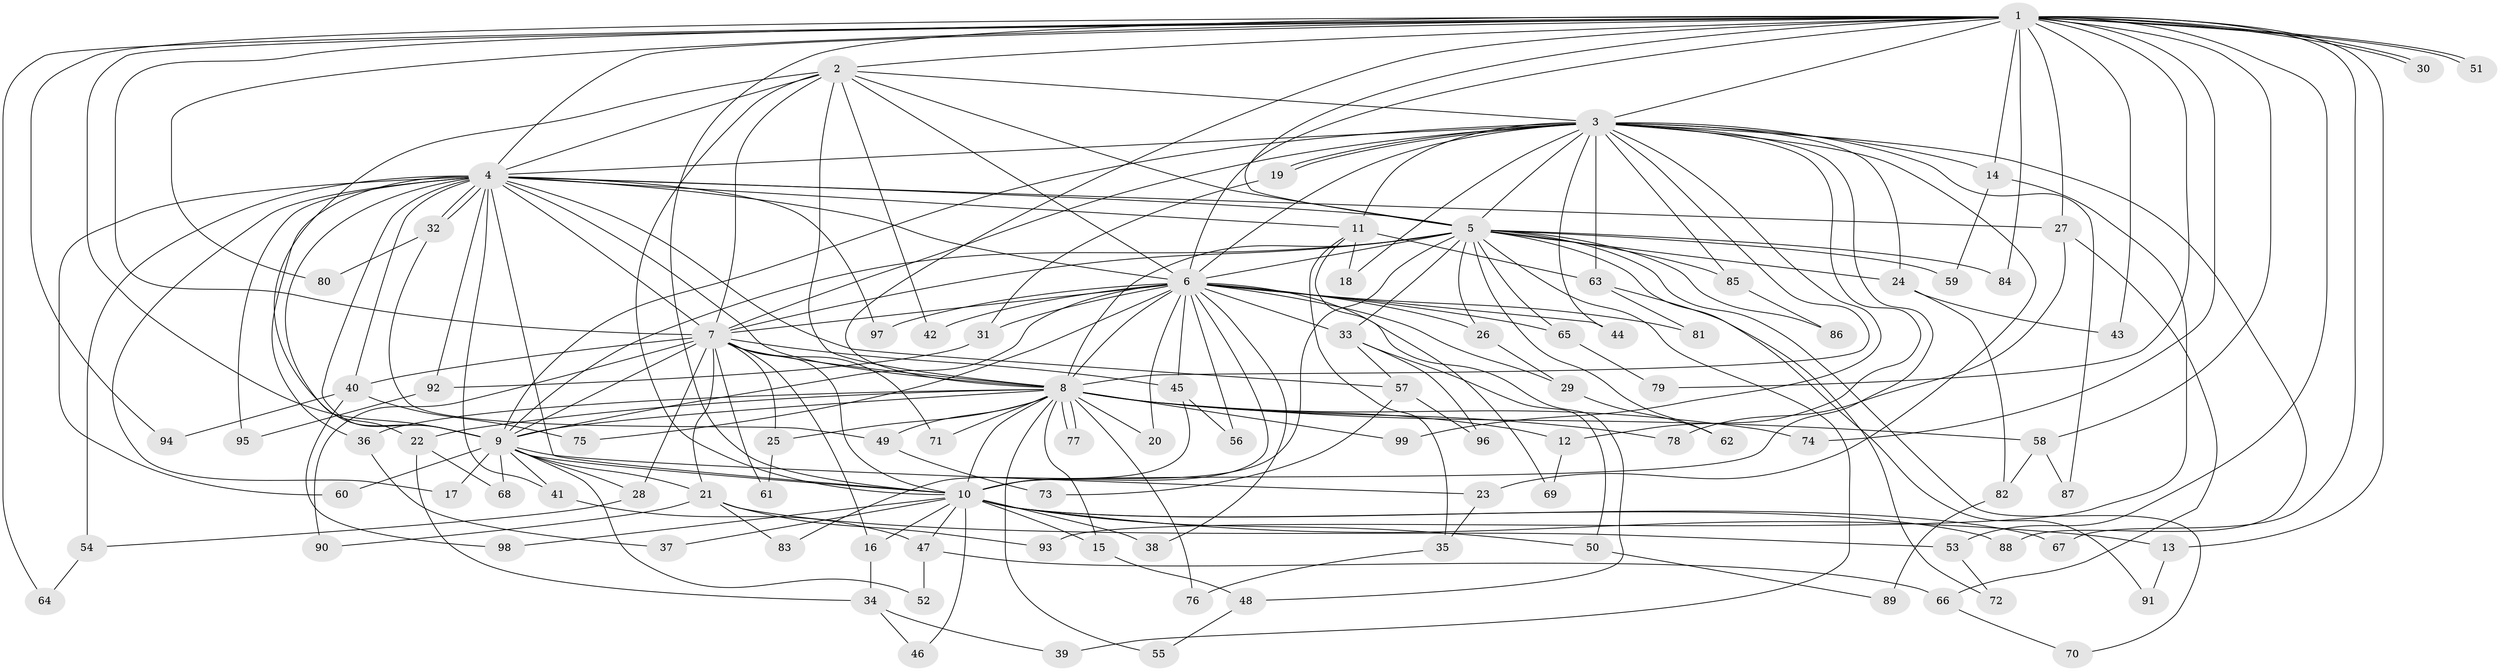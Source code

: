 // Generated by graph-tools (version 1.1) at 2025/46/03/09/25 04:46:17]
// undirected, 99 vertices, 223 edges
graph export_dot {
graph [start="1"]
  node [color=gray90,style=filled];
  1;
  2;
  3;
  4;
  5;
  6;
  7;
  8;
  9;
  10;
  11;
  12;
  13;
  14;
  15;
  16;
  17;
  18;
  19;
  20;
  21;
  22;
  23;
  24;
  25;
  26;
  27;
  28;
  29;
  30;
  31;
  32;
  33;
  34;
  35;
  36;
  37;
  38;
  39;
  40;
  41;
  42;
  43;
  44;
  45;
  46;
  47;
  48;
  49;
  50;
  51;
  52;
  53;
  54;
  55;
  56;
  57;
  58;
  59;
  60;
  61;
  62;
  63;
  64;
  65;
  66;
  67;
  68;
  69;
  70;
  71;
  72;
  73;
  74;
  75;
  76;
  77;
  78;
  79;
  80;
  81;
  82;
  83;
  84;
  85;
  86;
  87;
  88;
  89;
  90;
  91;
  92;
  93;
  94;
  95;
  96;
  97;
  98;
  99;
  1 -- 2;
  1 -- 3;
  1 -- 4;
  1 -- 5;
  1 -- 6;
  1 -- 7;
  1 -- 8;
  1 -- 9;
  1 -- 10;
  1 -- 13;
  1 -- 14;
  1 -- 27;
  1 -- 30;
  1 -- 30;
  1 -- 43;
  1 -- 51;
  1 -- 51;
  1 -- 53;
  1 -- 58;
  1 -- 64;
  1 -- 67;
  1 -- 74;
  1 -- 79;
  1 -- 80;
  1 -- 84;
  1 -- 94;
  2 -- 3;
  2 -- 4;
  2 -- 5;
  2 -- 6;
  2 -- 7;
  2 -- 8;
  2 -- 9;
  2 -- 10;
  2 -- 42;
  3 -- 4;
  3 -- 5;
  3 -- 6;
  3 -- 7;
  3 -- 8;
  3 -- 9;
  3 -- 10;
  3 -- 11;
  3 -- 12;
  3 -- 14;
  3 -- 18;
  3 -- 19;
  3 -- 19;
  3 -- 23;
  3 -- 24;
  3 -- 44;
  3 -- 63;
  3 -- 85;
  3 -- 87;
  3 -- 88;
  3 -- 99;
  4 -- 5;
  4 -- 6;
  4 -- 7;
  4 -- 8;
  4 -- 9;
  4 -- 10;
  4 -- 11;
  4 -- 17;
  4 -- 22;
  4 -- 27;
  4 -- 32;
  4 -- 32;
  4 -- 36;
  4 -- 40;
  4 -- 41;
  4 -- 54;
  4 -- 57;
  4 -- 60;
  4 -- 92;
  4 -- 95;
  4 -- 97;
  5 -- 6;
  5 -- 7;
  5 -- 8;
  5 -- 9;
  5 -- 10;
  5 -- 24;
  5 -- 26;
  5 -- 33;
  5 -- 39;
  5 -- 59;
  5 -- 62;
  5 -- 65;
  5 -- 70;
  5 -- 84;
  5 -- 85;
  5 -- 86;
  5 -- 91;
  6 -- 7;
  6 -- 8;
  6 -- 9;
  6 -- 10;
  6 -- 20;
  6 -- 26;
  6 -- 29;
  6 -- 31;
  6 -- 33;
  6 -- 38;
  6 -- 42;
  6 -- 44;
  6 -- 45;
  6 -- 48;
  6 -- 56;
  6 -- 65;
  6 -- 75;
  6 -- 81;
  6 -- 97;
  7 -- 8;
  7 -- 9;
  7 -- 10;
  7 -- 16;
  7 -- 21;
  7 -- 25;
  7 -- 28;
  7 -- 40;
  7 -- 45;
  7 -- 61;
  7 -- 71;
  7 -- 90;
  8 -- 9;
  8 -- 10;
  8 -- 12;
  8 -- 15;
  8 -- 20;
  8 -- 22;
  8 -- 25;
  8 -- 36;
  8 -- 49;
  8 -- 55;
  8 -- 58;
  8 -- 71;
  8 -- 74;
  8 -- 76;
  8 -- 77;
  8 -- 77;
  8 -- 78;
  8 -- 99;
  9 -- 10;
  9 -- 17;
  9 -- 21;
  9 -- 23;
  9 -- 28;
  9 -- 41;
  9 -- 52;
  9 -- 60;
  9 -- 68;
  10 -- 13;
  10 -- 15;
  10 -- 16;
  10 -- 37;
  10 -- 38;
  10 -- 46;
  10 -- 47;
  10 -- 50;
  10 -- 67;
  10 -- 88;
  10 -- 98;
  11 -- 18;
  11 -- 35;
  11 -- 63;
  11 -- 69;
  12 -- 69;
  13 -- 91;
  14 -- 59;
  14 -- 93;
  15 -- 48;
  16 -- 34;
  19 -- 31;
  21 -- 53;
  21 -- 83;
  21 -- 90;
  21 -- 93;
  22 -- 34;
  22 -- 68;
  23 -- 35;
  24 -- 43;
  24 -- 82;
  25 -- 61;
  26 -- 29;
  27 -- 66;
  27 -- 78;
  28 -- 54;
  29 -- 62;
  31 -- 92;
  32 -- 49;
  32 -- 80;
  33 -- 50;
  33 -- 57;
  33 -- 96;
  34 -- 39;
  34 -- 46;
  35 -- 76;
  36 -- 37;
  40 -- 75;
  40 -- 94;
  40 -- 98;
  41 -- 47;
  45 -- 56;
  45 -- 83;
  47 -- 52;
  47 -- 66;
  48 -- 55;
  49 -- 73;
  50 -- 89;
  53 -- 72;
  54 -- 64;
  57 -- 73;
  57 -- 96;
  58 -- 82;
  58 -- 87;
  63 -- 72;
  63 -- 81;
  65 -- 79;
  66 -- 70;
  82 -- 89;
  85 -- 86;
  92 -- 95;
}
